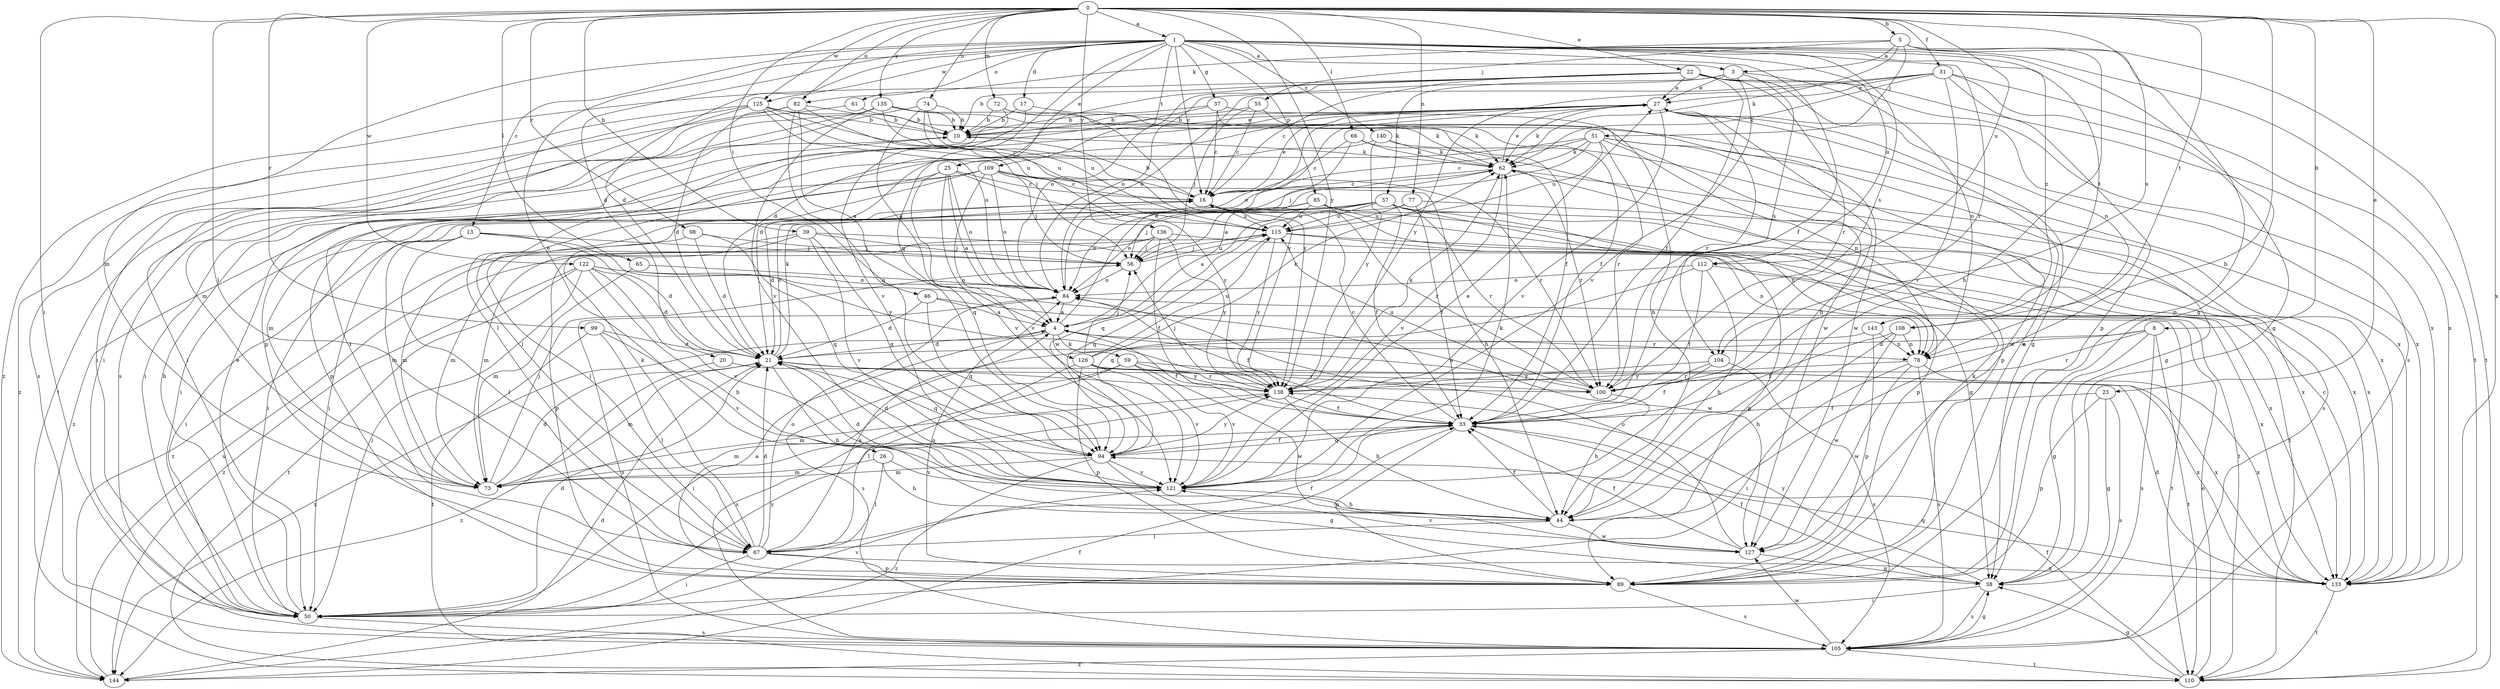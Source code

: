 strict digraph  {
0;
1;
3;
4;
5;
8;
10;
13;
16;
17;
20;
21;
22;
23;
25;
26;
27;
31;
33;
37;
38;
39;
44;
46;
50;
51;
55;
56;
57;
59;
61;
62;
65;
66;
67;
72;
73;
74;
77;
78;
82;
84;
85;
89;
94;
98;
99;
100;
104;
105;
108;
109;
110;
112;
115;
121;
122;
125;
126;
127;
133;
135;
136;
138;
140;
143;
144;
0 -> 1  [label=a];
0 -> 5  [label=b];
0 -> 8  [label=b];
0 -> 22  [label=e];
0 -> 23  [label=e];
0 -> 31  [label=f];
0 -> 39  [label=h];
0 -> 44  [label=h];
0 -> 46  [label=i];
0 -> 50  [label=i];
0 -> 65  [label=l];
0 -> 66  [label=l];
0 -> 67  [label=l];
0 -> 72  [label=m];
0 -> 74  [label=n];
0 -> 77  [label=n];
0 -> 82  [label=o];
0 -> 98  [label=r];
0 -> 99  [label=r];
0 -> 104  [label=s];
0 -> 108  [label=t];
0 -> 112  [label=u];
0 -> 122  [label=w];
0 -> 125  [label=w];
0 -> 133  [label=x];
0 -> 135  [label=y];
0 -> 136  [label=y];
0 -> 138  [label=y];
1 -> 3  [label=a];
1 -> 13  [label=c];
1 -> 16  [label=c];
1 -> 17  [label=d];
1 -> 20  [label=d];
1 -> 21  [label=d];
1 -> 25  [label=e];
1 -> 26  [label=e];
1 -> 33  [label=f];
1 -> 37  [label=g];
1 -> 38  [label=g];
1 -> 73  [label=m];
1 -> 82  [label=o];
1 -> 85  [label=p];
1 -> 94  [label=q];
1 -> 100  [label=r];
1 -> 104  [label=s];
1 -> 108  [label=t];
1 -> 109  [label=t];
1 -> 110  [label=t];
1 -> 112  [label=u];
1 -> 125  [label=w];
1 -> 140  [label=z];
1 -> 143  [label=z];
3 -> 27  [label=e];
3 -> 57  [label=k];
3 -> 78  [label=n];
3 -> 84  [label=o];
3 -> 104  [label=s];
3 -> 121  [label=v];
4 -> 21  [label=d];
4 -> 27  [label=e];
4 -> 33  [label=f];
4 -> 59  [label=k];
4 -> 126  [label=w];
4 -> 144  [label=z];
4 -> 78  [label=r];
5 -> 3  [label=a];
5 -> 44  [label=h];
5 -> 51  [label=j];
5 -> 55  [label=j];
5 -> 61  [label=k];
5 -> 62  [label=k];
5 -> 89  [label=p];
5 -> 110  [label=t];
8 -> 21  [label=d];
8 -> 38  [label=g];
8 -> 78  [label=n];
8 -> 100  [label=r];
8 -> 105  [label=s];
8 -> 110  [label=t];
10 -> 27  [label=e];
10 -> 50  [label=i];
10 -> 62  [label=k];
13 -> 21  [label=d];
13 -> 50  [label=i];
13 -> 56  [label=j];
13 -> 67  [label=l];
13 -> 73  [label=m];
13 -> 138  [label=y];
16 -> 10  [label=b];
16 -> 21  [label=d];
16 -> 27  [label=e];
16 -> 38  [label=g];
16 -> 67  [label=l];
16 -> 115  [label=u];
17 -> 10  [label=b];
17 -> 121  [label=v];
17 -> 127  [label=w];
20 -> 100  [label=r];
20 -> 144  [label=z];
21 -> 16  [label=c];
21 -> 44  [label=h];
21 -> 62  [label=k];
21 -> 73  [label=m];
21 -> 94  [label=q];
21 -> 138  [label=y];
22 -> 10  [label=b];
22 -> 16  [label=c];
22 -> 21  [label=d];
22 -> 27  [label=e];
22 -> 33  [label=f];
22 -> 78  [label=n];
22 -> 84  [label=o];
22 -> 100  [label=r];
22 -> 105  [label=s];
22 -> 133  [label=x];
22 -> 144  [label=z];
23 -> 33  [label=f];
23 -> 38  [label=g];
23 -> 89  [label=p];
23 -> 105  [label=s];
25 -> 4  [label=a];
25 -> 16  [label=c];
25 -> 84  [label=o];
25 -> 89  [label=p];
25 -> 94  [label=q];
25 -> 121  [label=v];
25 -> 138  [label=y];
26 -> 44  [label=h];
26 -> 67  [label=l];
26 -> 73  [label=m];
26 -> 121  [label=v];
27 -> 10  [label=b];
27 -> 21  [label=d];
27 -> 38  [label=g];
27 -> 44  [label=h];
27 -> 62  [label=k];
27 -> 100  [label=r];
27 -> 121  [label=v];
27 -> 133  [label=x];
31 -> 27  [label=e];
31 -> 38  [label=g];
31 -> 62  [label=k];
31 -> 84  [label=o];
31 -> 89  [label=p];
31 -> 121  [label=v];
31 -> 133  [label=x];
31 -> 138  [label=y];
33 -> 16  [label=c];
33 -> 73  [label=m];
33 -> 89  [label=p];
33 -> 94  [label=q];
37 -> 10  [label=b];
37 -> 16  [label=c];
37 -> 44  [label=h];
37 -> 62  [label=k];
37 -> 89  [label=p];
38 -> 33  [label=f];
38 -> 50  [label=i];
38 -> 105  [label=s];
38 -> 138  [label=y];
39 -> 56  [label=j];
39 -> 73  [label=m];
39 -> 94  [label=q];
39 -> 110  [label=t];
39 -> 121  [label=v];
39 -> 144  [label=z];
44 -> 33  [label=f];
44 -> 67  [label=l];
44 -> 127  [label=w];
46 -> 4  [label=a];
46 -> 21  [label=d];
46 -> 94  [label=q];
46 -> 110  [label=t];
50 -> 10  [label=b];
50 -> 21  [label=d];
50 -> 27  [label=e];
50 -> 105  [label=s];
50 -> 121  [label=v];
50 -> 138  [label=y];
51 -> 4  [label=a];
51 -> 16  [label=c];
51 -> 38  [label=g];
51 -> 62  [label=k];
51 -> 67  [label=l];
51 -> 78  [label=n];
51 -> 100  [label=r];
51 -> 115  [label=u];
51 -> 127  [label=w];
55 -> 10  [label=b];
55 -> 16  [label=c];
55 -> 33  [label=f];
55 -> 56  [label=j];
56 -> 84  [label=o];
56 -> 115  [label=u];
57 -> 4  [label=a];
57 -> 33  [label=f];
57 -> 50  [label=i];
57 -> 78  [label=n];
57 -> 84  [label=o];
57 -> 89  [label=p];
57 -> 94  [label=q];
57 -> 100  [label=r];
57 -> 115  [label=u];
57 -> 133  [label=x];
59 -> 50  [label=i];
59 -> 105  [label=s];
59 -> 121  [label=v];
59 -> 127  [label=w];
59 -> 133  [label=x];
59 -> 138  [label=y];
61 -> 10  [label=b];
61 -> 50  [label=i];
62 -> 16  [label=c];
62 -> 27  [label=e];
62 -> 100  [label=r];
62 -> 105  [label=s];
62 -> 121  [label=v];
65 -> 73  [label=m];
65 -> 84  [label=o];
66 -> 16  [label=c];
66 -> 56  [label=j];
66 -> 62  [label=k];
66 -> 89  [label=p];
67 -> 4  [label=a];
67 -> 21  [label=d];
67 -> 33  [label=f];
67 -> 50  [label=i];
67 -> 62  [label=k];
67 -> 84  [label=o];
67 -> 89  [label=p];
67 -> 133  [label=x];
72 -> 10  [label=b];
72 -> 62  [label=k];
72 -> 67  [label=l];
72 -> 138  [label=y];
73 -> 21  [label=d];
73 -> 56  [label=j];
74 -> 4  [label=a];
74 -> 10  [label=b];
74 -> 105  [label=s];
74 -> 115  [label=u];
74 -> 138  [label=y];
77 -> 33  [label=f];
77 -> 50  [label=i];
77 -> 115  [label=u];
77 -> 133  [label=x];
78 -> 50  [label=i];
78 -> 105  [label=s];
78 -> 127  [label=w];
78 -> 133  [label=x];
78 -> 138  [label=y];
82 -> 4  [label=a];
82 -> 10  [label=b];
82 -> 21  [label=d];
82 -> 94  [label=q];
82 -> 105  [label=s];
82 -> 115  [label=u];
84 -> 4  [label=a];
84 -> 27  [label=e];
84 -> 33  [label=f];
84 -> 105  [label=s];
85 -> 56  [label=j];
85 -> 84  [label=o];
85 -> 100  [label=r];
85 -> 110  [label=t];
85 -> 115  [label=u];
85 -> 133  [label=x];
89 -> 4  [label=a];
89 -> 27  [label=e];
89 -> 62  [label=k];
89 -> 84  [label=o];
89 -> 105  [label=s];
94 -> 21  [label=d];
94 -> 33  [label=f];
94 -> 38  [label=g];
94 -> 73  [label=m];
94 -> 121  [label=v];
94 -> 138  [label=y];
94 -> 144  [label=z];
98 -> 21  [label=d];
98 -> 56  [label=j];
98 -> 73  [label=m];
98 -> 94  [label=q];
99 -> 21  [label=d];
99 -> 67  [label=l];
99 -> 110  [label=t];
99 -> 121  [label=v];
100 -> 4  [label=a];
100 -> 44  [label=h];
100 -> 115  [label=u];
104 -> 33  [label=f];
104 -> 100  [label=r];
104 -> 105  [label=s];
104 -> 138  [label=y];
105 -> 38  [label=g];
105 -> 110  [label=t];
105 -> 127  [label=w];
105 -> 144  [label=z];
108 -> 33  [label=f];
108 -> 44  [label=h];
108 -> 78  [label=n];
108 -> 127  [label=w];
109 -> 16  [label=c];
109 -> 44  [label=h];
109 -> 50  [label=i];
109 -> 56  [label=j];
109 -> 73  [label=m];
109 -> 84  [label=o];
109 -> 100  [label=r];
109 -> 121  [label=v];
109 -> 144  [label=z];
110 -> 33  [label=f];
110 -> 38  [label=g];
110 -> 84  [label=o];
112 -> 33  [label=f];
112 -> 44  [label=h];
112 -> 84  [label=o];
112 -> 94  [label=q];
112 -> 133  [label=x];
115 -> 56  [label=j];
115 -> 89  [label=p];
115 -> 94  [label=q];
115 -> 133  [label=x];
115 -> 138  [label=y];
121 -> 21  [label=d];
121 -> 27  [label=e];
121 -> 44  [label=h];
121 -> 62  [label=k];
122 -> 21  [label=d];
122 -> 44  [label=h];
122 -> 50  [label=i];
122 -> 84  [label=o];
122 -> 110  [label=t];
122 -> 121  [label=v];
122 -> 127  [label=w];
122 -> 144  [label=z];
125 -> 10  [label=b];
125 -> 16  [label=c];
125 -> 50  [label=i];
125 -> 56  [label=j];
125 -> 73  [label=m];
125 -> 84  [label=o];
125 -> 133  [label=x];
125 -> 144  [label=z];
126 -> 56  [label=j];
126 -> 62  [label=k];
126 -> 67  [label=l];
126 -> 89  [label=p];
126 -> 100  [label=r];
126 -> 115  [label=u];
126 -> 121  [label=v];
126 -> 133  [label=x];
127 -> 33  [label=f];
127 -> 38  [label=g];
127 -> 84  [label=o];
127 -> 121  [label=v];
133 -> 16  [label=c];
133 -> 21  [label=d];
133 -> 94  [label=q];
133 -> 110  [label=t];
135 -> 10  [label=b];
135 -> 33  [label=f];
135 -> 50  [label=i];
135 -> 110  [label=t];
135 -> 115  [label=u];
135 -> 121  [label=v];
135 -> 127  [label=w];
136 -> 33  [label=f];
136 -> 56  [label=j];
136 -> 73  [label=m];
136 -> 78  [label=n];
136 -> 89  [label=p];
136 -> 138  [label=y];
138 -> 33  [label=f];
138 -> 44  [label=h];
138 -> 56  [label=j];
138 -> 62  [label=k];
138 -> 73  [label=m];
140 -> 62  [label=k];
140 -> 67  [label=l];
140 -> 133  [label=x];
140 -> 138  [label=y];
143 -> 78  [label=n];
143 -> 89  [label=p];
143 -> 105  [label=s];
144 -> 21  [label=d];
144 -> 33  [label=f];
144 -> 115  [label=u];
}
